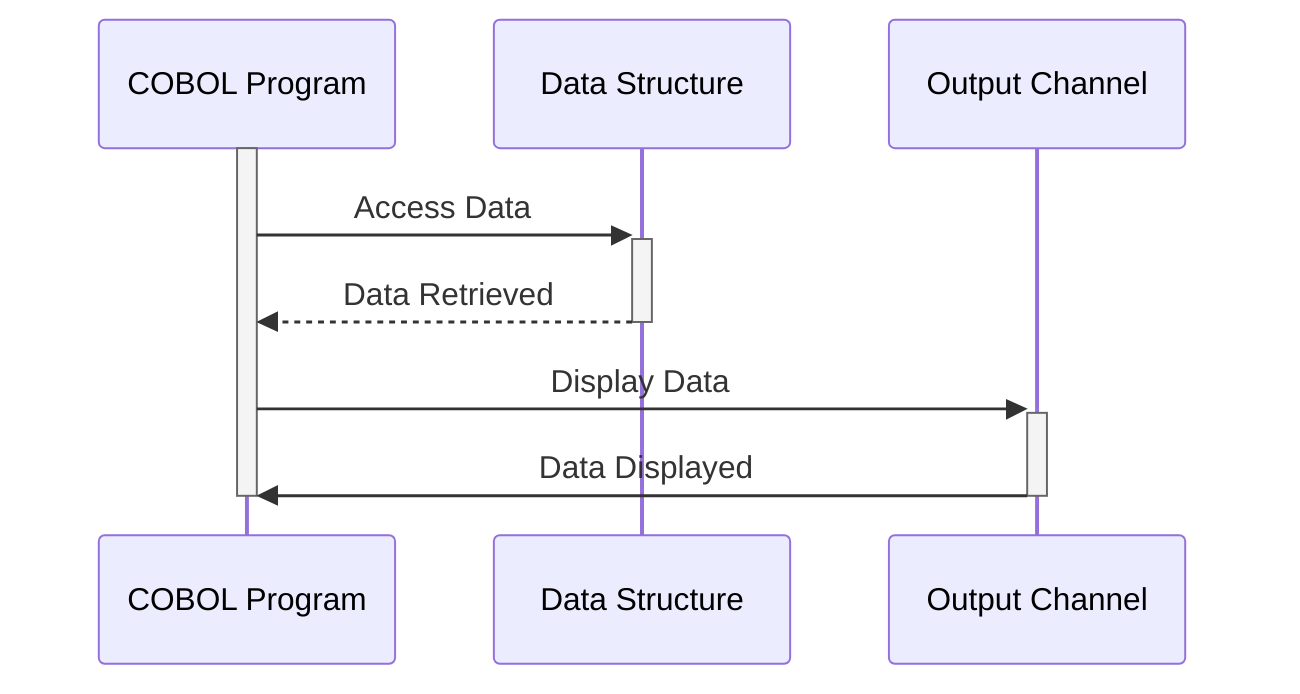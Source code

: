 sequenceDiagram
    participant COBOL Program
    participant Data Structure
    participant Output Channel
    
    activate COBOL Program
    COBOL Program->>+Data Structure: Access Data
    Data Structure-->>-COBOL Program: Data Retrieved
    COBOL Program->>+Output Channel: Display Data
    Output Channel->>-COBOL Program: Data Displayed
    deactivate COBOL Program